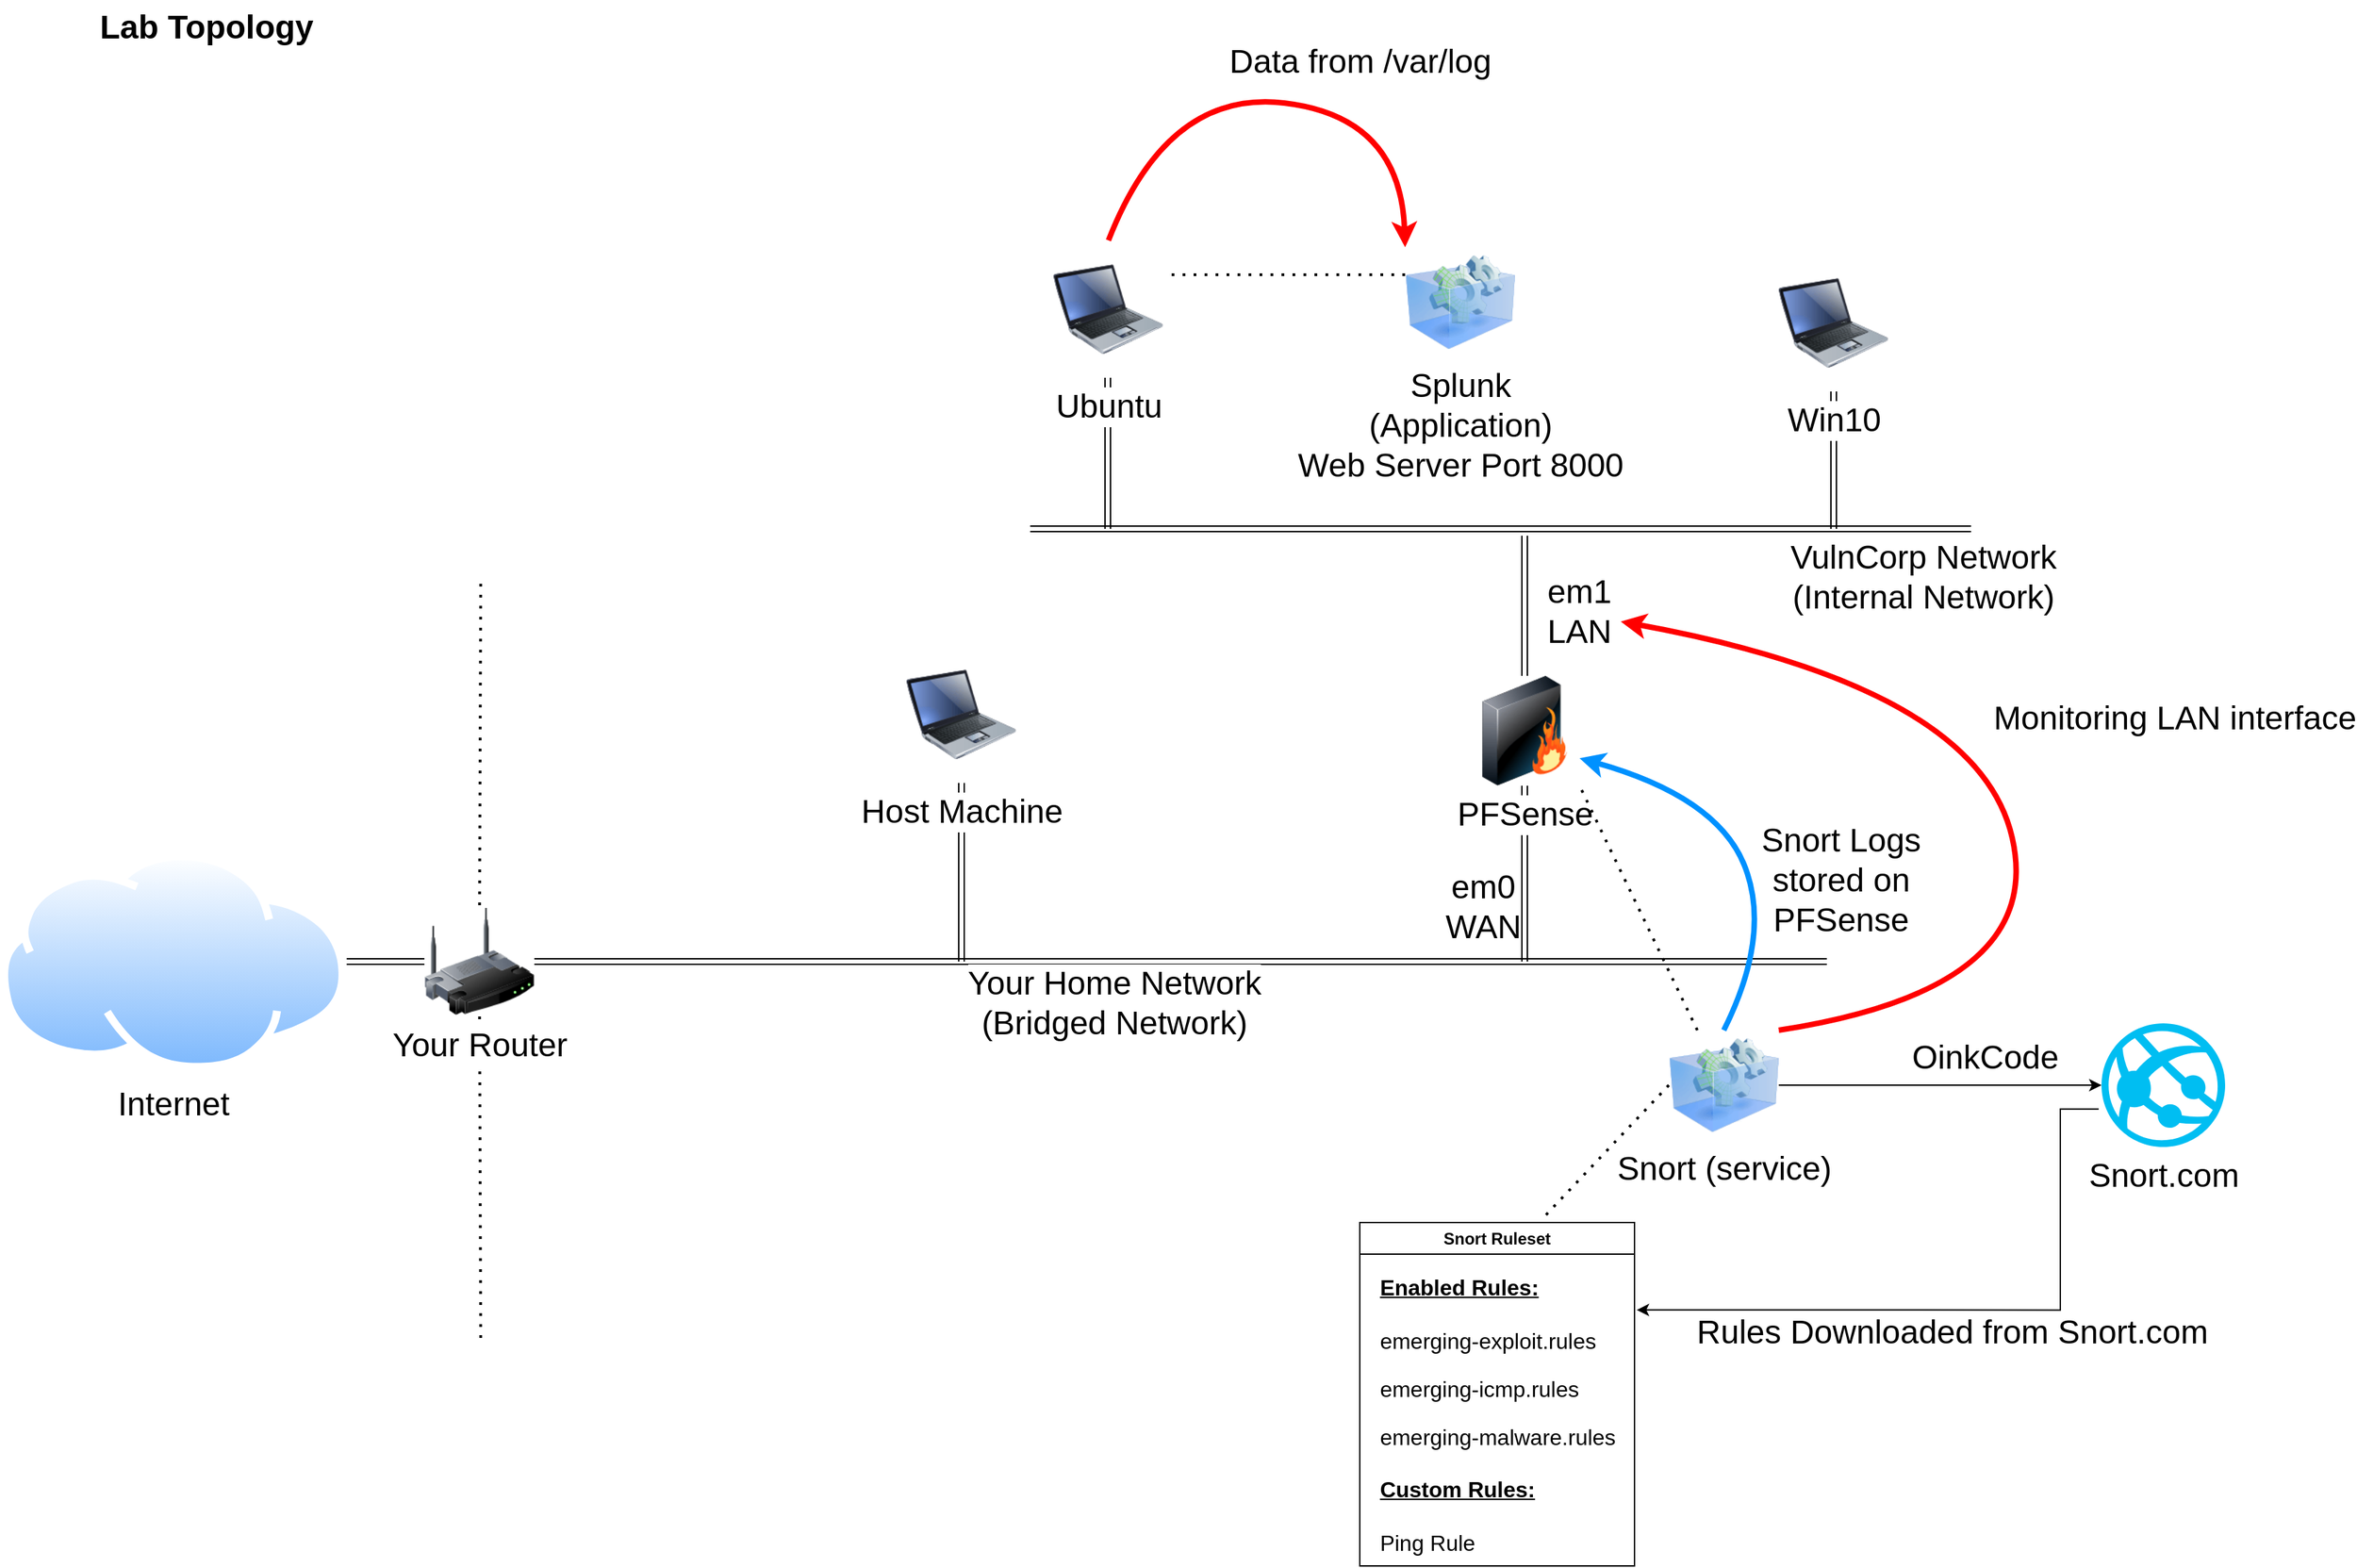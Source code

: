 <mxfile version="21.5.1" type="github">
  <diagram name="Page-1" id="e3a06f82-3646-2815-327d-82caf3d4e204">
    <mxGraphModel dx="1791" dy="1006" grid="1" gridSize="10" guides="1" tooltips="1" connect="1" arrows="1" fold="1" page="1" pageScale="1.5" pageWidth="1169" pageHeight="826" background="none" math="0" shadow="0">
      <root>
        <mxCell id="0" style=";html=1;" />
        <mxCell id="1" style=";html=1;" parent="0" />
        <mxCell id="J97jLcHY--1p8l95gELh-6" value="" style="shape=link;html=1;rounded=0;fontSize=24;labelBackgroundColor=none;" parent="1" source="m5fubWs7SPo7fRssxc15-1" edge="1">
          <mxGeometry width="100" relative="1" as="geometry">
            <mxPoint x="1219.5" y="625" as="sourcePoint" />
            <mxPoint x="1220" y="715" as="targetPoint" />
          </mxGeometry>
        </mxCell>
        <mxCell id="KqSf9Hwdw_-mJAA5NMdA-12" value="" style="shape=link;html=1;rounded=0;exitX=0.5;exitY=1;exitDx=0;exitDy=0;fontSize=24;labelBackgroundColor=none;" parent="1" source="KqSf9Hwdw_-mJAA5NMdA-11" edge="1">
          <mxGeometry width="100" relative="1" as="geometry">
            <mxPoint x="1315" y="130" as="sourcePoint" />
            <mxPoint x="1445" y="400" as="targetPoint" />
            <Array as="points">
              <mxPoint x="1445" y="340" />
            </Array>
          </mxGeometry>
        </mxCell>
        <mxCell id="KqSf9Hwdw_-mJAA5NMdA-5" value="" style="shape=link;html=1;rounded=0;exitX=0.5;exitY=1;exitDx=0;exitDy=0;fontSize=24;labelBackgroundColor=none;" parent="1" source="RgH2JHaKkqkQcPpsvsZi-15" edge="1">
          <mxGeometry width="100" relative="1" as="geometry">
            <mxPoint x="660" y="675" as="sourcePoint" />
            <mxPoint x="810" y="715" as="targetPoint" />
          </mxGeometry>
        </mxCell>
        <mxCell id="RgH2JHaKkqkQcPpsvsZi-17" value="" style="shape=link;html=1;rounded=0;exitX=1;exitY=0.5;exitDx=0;exitDy=0;fontSize=24;labelBackgroundColor=none;" parent="1" source="KqSf9Hwdw_-mJAA5NMdA-1" edge="1">
          <mxGeometry width="100" relative="1" as="geometry">
            <mxPoint x="900" y="795" as="sourcePoint" />
            <mxPoint x="1440" y="715" as="targetPoint" />
          </mxGeometry>
        </mxCell>
        <mxCell id="KqSf9Hwdw_-mJAA5NMdA-9" value="Your Home Network&lt;br&gt;(Bridged Network)" style="edgeLabel;html=1;align=center;verticalAlign=middle;resizable=0;points=[];fontSize=24;" parent="RgH2JHaKkqkQcPpsvsZi-17" vertex="1" connectable="0">
          <mxGeometry x="-0.124" y="1" relative="1" as="geometry">
            <mxPoint x="10" y="31" as="offset" />
          </mxGeometry>
        </mxCell>
        <mxCell id="6a7d8f32e03d9370-62" value="Lab Topology" style="text;strokeColor=none;fillColor=none;html=1;fontSize=24;fontStyle=1;verticalAlign=middle;align=center;fontColor=default;labelBackgroundColor=none;" parent="1" vertex="1">
          <mxGeometry x="130" y="15" width="260" height="40" as="geometry" />
        </mxCell>
        <mxCell id="RgH2JHaKkqkQcPpsvsZi-2" value="Internet" style="image;aspect=fixed;perimeter=ellipsePerimeter;html=1;align=center;shadow=0;dashed=0;spacingTop=3;image=img/lib/active_directory/internet_cloud.svg;fontSize=24;fontColor=default;labelBackgroundColor=none;" parent="1" vertex="1">
          <mxGeometry x="110" y="635.5" width="252.38" height="159" as="geometry" />
        </mxCell>
        <mxCell id="RgH2JHaKkqkQcPpsvsZi-4" value="" style="endArrow=none;dashed=1;html=1;dashPattern=1 3;strokeWidth=2;rounded=0;fontSize=24;fontColor=default;labelBackgroundColor=none;" parent="1" source="KqSf9Hwdw_-mJAA5NMdA-1" edge="1">
          <mxGeometry width="50" height="50" relative="1" as="geometry">
            <mxPoint x="460" y="440" as="sourcePoint" />
            <mxPoint x="460" y="990" as="targetPoint" />
          </mxGeometry>
        </mxCell>
        <mxCell id="RgH2JHaKkqkQcPpsvsZi-15" value="Host Machine" style="image;html=1;image=img/lib/clip_art/computers/Laptop_128x128.png;fontSize=24;labelBackgroundColor=default;" parent="1" vertex="1">
          <mxGeometry x="770" y="485" width="80" height="100" as="geometry" />
        </mxCell>
        <mxCell id="KqSf9Hwdw_-mJAA5NMdA-3" value="" style="shape=link;html=1;rounded=0;exitX=1;exitY=0.5;exitDx=0;exitDy=0;entryX=0;entryY=0.5;entryDx=0;entryDy=0;fontSize=24;labelBackgroundColor=none;" parent="1" source="RgH2JHaKkqkQcPpsvsZi-2" target="KqSf9Hwdw_-mJAA5NMdA-1" edge="1">
          <mxGeometry width="100" relative="1" as="geometry">
            <mxPoint x="362" y="715" as="sourcePoint" />
            <mxPoint x="1210" y="715" as="targetPoint" />
          </mxGeometry>
        </mxCell>
        <mxCell id="KqSf9Hwdw_-mJAA5NMdA-4" value="" style="endArrow=none;dashed=1;html=1;dashPattern=1 3;strokeWidth=2;rounded=0;fontSize=24;fontColor=default;labelBackgroundColor=none;" parent="1" target="KqSf9Hwdw_-mJAA5NMdA-1" edge="1">
          <mxGeometry width="50" height="50" relative="1" as="geometry">
            <mxPoint x="460" y="440" as="sourcePoint" />
            <mxPoint x="460" y="990" as="targetPoint" />
          </mxGeometry>
        </mxCell>
        <mxCell id="KqSf9Hwdw_-mJAA5NMdA-1" value="Your Router" style="image;html=1;image=img/lib/clip_art/networking/Wireless_Router_128x128.png;fontSize=24;" parent="1" vertex="1">
          <mxGeometry x="419" y="675" width="80" height="80" as="geometry" />
        </mxCell>
        <mxCell id="KqSf9Hwdw_-mJAA5NMdA-6" value="" style="shape=link;html=1;rounded=0;exitX=0.5;exitY=1;exitDx=0;exitDy=0;fontSize=24;labelBackgroundColor=none;" parent="1" edge="1">
          <mxGeometry width="100" relative="1" as="geometry">
            <mxPoint x="916.5" y="290" as="sourcePoint" />
            <mxPoint x="916.5" y="400" as="targetPoint" />
          </mxGeometry>
        </mxCell>
        <mxCell id="KqSf9Hwdw_-mJAA5NMdA-7" value="Ubuntu" style="image;html=1;image=img/lib/clip_art/computers/Laptop_128x128.png;fontSize=24;labelBackgroundColor=default;" parent="1" vertex="1">
          <mxGeometry x="877" y="190" width="80" height="100" as="geometry" />
        </mxCell>
        <mxCell id="KqSf9Hwdw_-mJAA5NMdA-8" value="" style="shape=link;html=1;rounded=0;fontSize=24;labelBackgroundColor=none;" parent="1" edge="1">
          <mxGeometry width="100" relative="1" as="geometry">
            <mxPoint x="1545" y="400" as="sourcePoint" />
            <mxPoint x="860" y="400" as="targetPoint" />
          </mxGeometry>
        </mxCell>
        <mxCell id="KqSf9Hwdw_-mJAA5NMdA-10" value="&lt;font style=&quot;font-size: 24px;&quot;&gt;VulnCorp Network&lt;br&gt;(Internal Network)&lt;br&gt;&lt;/font&gt;" style="edgeLabel;html=1;align=center;verticalAlign=middle;resizable=0;points=[];" parent="KqSf9Hwdw_-mJAA5NMdA-8" vertex="1" connectable="0">
          <mxGeometry x="0.562" y="-1" relative="1" as="geometry">
            <mxPoint x="500" y="36" as="offset" />
          </mxGeometry>
        </mxCell>
        <mxCell id="KqSf9Hwdw_-mJAA5NMdA-11" value="Win10" style="image;html=1;image=img/lib/clip_art/computers/Laptop_128x128.png;fontSize=24;labelBackgroundColor=default;" parent="1" vertex="1">
          <mxGeometry x="1405" y="200" width="80" height="100" as="geometry" />
        </mxCell>
        <mxCell id="m5fubWs7SPo7fRssxc15-1" value="PFSense" style="image;html=1;image=img/lib/clip_art/networking/Firewall_128x128.png;fontSize=24;" parent="1" vertex="1">
          <mxGeometry x="1180" y="507" width="80" height="80" as="geometry" />
        </mxCell>
        <mxCell id="m5fubWs7SPo7fRssxc15-2" value="" style="shape=link;html=1;rounded=0;fontSize=24;labelBackgroundColor=none;entryX=0.5;entryY=0;entryDx=0;entryDy=0;" parent="1" target="m5fubWs7SPo7fRssxc15-1" edge="1">
          <mxGeometry width="100" relative="1" as="geometry">
            <mxPoint x="1220" y="405" as="sourcePoint" />
            <mxPoint x="1200" y="517" as="targetPoint" />
          </mxGeometry>
        </mxCell>
        <mxCell id="J97jLcHY--1p8l95gELh-1" value="em0&lt;br&gt;WAN" style="text;html=1;strokeColor=none;fillColor=none;align=center;verticalAlign=middle;whiteSpace=wrap;rounded=0;fontSize=24;" parent="1" vertex="1">
          <mxGeometry x="1165" y="655" width="50" height="40" as="geometry" />
        </mxCell>
        <mxCell id="J97jLcHY--1p8l95gELh-4" value="em1&lt;br&gt;LAN" style="text;html=1;strokeColor=none;fillColor=none;align=center;verticalAlign=middle;whiteSpace=wrap;rounded=0;fontSize=24;" parent="1" vertex="1">
          <mxGeometry x="1230" y="445" width="60" height="30" as="geometry" />
        </mxCell>
        <mxCell id="0lCcuRJ2zNhaznUkWnLr-1" value="" style="endArrow=none;dashed=1;html=1;dashPattern=1 3;strokeWidth=2;rounded=0;entryX=1;entryY=1;entryDx=0;entryDy=0;" edge="1" parent="1" source="0lCcuRJ2zNhaznUkWnLr-3" target="m5fubWs7SPo7fRssxc15-1">
          <mxGeometry width="50" height="50" relative="1" as="geometry">
            <mxPoint x="1440" y="785" as="sourcePoint" />
            <mxPoint x="900" y="635" as="targetPoint" />
          </mxGeometry>
        </mxCell>
        <mxCell id="0lCcuRJ2zNhaznUkWnLr-9" style="edgeStyle=none;rounded=0;orthogonalLoop=1;jettySize=auto;html=1;exitX=1;exitY=0.5;exitDx=0;exitDy=0;entryX=0;entryY=0.5;entryDx=0;entryDy=0;entryPerimeter=0;" edge="1" parent="1" source="0lCcuRJ2zNhaznUkWnLr-3" target="0lCcuRJ2zNhaznUkWnLr-5">
          <mxGeometry relative="1" as="geometry" />
        </mxCell>
        <mxCell id="0lCcuRJ2zNhaznUkWnLr-10" value="&lt;font style=&quot;font-size: 24px;&quot;&gt;OinkCode&lt;/font&gt;" style="edgeLabel;html=1;align=center;verticalAlign=middle;resizable=0;points=[];" vertex="1" connectable="0" parent="0lCcuRJ2zNhaznUkWnLr-9">
          <mxGeometry x="0.278" relative="1" as="geometry">
            <mxPoint y="-20" as="offset" />
          </mxGeometry>
        </mxCell>
        <mxCell id="0lCcuRJ2zNhaznUkWnLr-3" value="Snort (service)" style="image;html=1;image=img/lib/clip_art/computers/Virtual_Application_128x128.png;fontSize=24;" vertex="1" parent="1">
          <mxGeometry x="1325" y="765" width="80" height="80" as="geometry" />
        </mxCell>
        <mxCell id="0lCcuRJ2zNhaznUkWnLr-5" value="Snort.com" style="verticalLabelPosition=bottom;html=1;verticalAlign=top;align=center;strokeColor=none;fillColor=#00BEF2;shape=mxgraph.azure.azure_website;pointerEvents=1;fontSize=24;" vertex="1" parent="1">
          <mxGeometry x="1640" y="760" width="90" height="90" as="geometry" />
        </mxCell>
        <mxCell id="0lCcuRJ2zNhaznUkWnLr-17" value="Snort Ruleset" style="swimlane;whiteSpace=wrap;html=1;" vertex="1" parent="1">
          <mxGeometry x="1100" y="905" width="200" height="250" as="geometry" />
        </mxCell>
        <mxCell id="0lCcuRJ2zNhaznUkWnLr-18" value="&lt;div style=&quot;text-align: left; font-size: 16px;&quot;&gt;&lt;span style=&quot;background-color: initial;&quot;&gt;&lt;font style=&quot;font-size: 16px;&quot;&gt;&lt;b style=&quot;&quot;&gt;&lt;u style=&quot;&quot;&gt;Enabled Rules:&lt;/u&gt;&lt;/b&gt;&lt;br&gt;&lt;br&gt;&lt;/font&gt;&lt;/span&gt;&lt;/div&gt;&lt;div style=&quot;text-align: left; font-size: 16px;&quot;&gt;&lt;span style=&quot;background-color: initial;&quot;&gt;&lt;font style=&quot;font-size: 16px;&quot;&gt;emerging-exploit.rules&lt;/font&gt;&lt;/span&gt;&lt;/div&gt;&lt;p style=&quot;font-size: 16px;&quot;&gt;&lt;/p&gt;&lt;div style=&quot;text-align: left; font-size: 16px;&quot;&gt;&lt;span style=&quot;background-color: initial;&quot;&gt;&lt;font style=&quot;font-size: 16px;&quot;&gt;emerging-icmp.rules&lt;/font&gt;&lt;/span&gt;&lt;/div&gt;&lt;p style=&quot;font-size: 16px;&quot;&gt;&lt;/p&gt;&lt;div style=&quot;text-align: left; font-size: 16px;&quot;&gt;&lt;span style=&quot;background-color: initial;&quot;&gt;&lt;font style=&quot;font-size: 16px;&quot;&gt;emerging-malware.rules&lt;br&gt;&lt;br&gt;&lt;b&gt;&lt;u&gt;Custom Rules:&lt;/u&gt;&lt;/b&gt;&lt;br&gt;&lt;br&gt;&lt;/font&gt;&lt;/span&gt;&lt;/div&gt;&lt;div style=&quot;text-align: left; font-size: 16px;&quot;&gt;&lt;span style=&quot;background-color: initial;&quot;&gt;&lt;font style=&quot;font-size: 16px;&quot;&gt;Ping Rule&lt;/font&gt;&lt;/span&gt;&lt;/div&gt;" style="text;html=1;align=center;verticalAlign=middle;resizable=0;points=[];autosize=1;strokeColor=none;fillColor=none;" vertex="1" parent="0lCcuRJ2zNhaznUkWnLr-17">
          <mxGeometry y="30" width="200" height="220" as="geometry" />
        </mxCell>
        <mxCell id="0lCcuRJ2zNhaznUkWnLr-22" value="" style="endArrow=none;dashed=1;html=1;dashPattern=1 3;strokeWidth=2;rounded=0;exitX=0;exitY=0.5;exitDx=0;exitDy=0;entryX=0.662;entryY=-0.009;entryDx=0;entryDy=0;entryPerimeter=0;" edge="1" parent="1" source="0lCcuRJ2zNhaznUkWnLr-3" target="0lCcuRJ2zNhaznUkWnLr-17">
          <mxGeometry width="50" height="50" relative="1" as="geometry">
            <mxPoint x="850" y="665" as="sourcePoint" />
            <mxPoint x="900" y="615" as="targetPoint" />
          </mxGeometry>
        </mxCell>
        <mxCell id="0lCcuRJ2zNhaznUkWnLr-23" value="" style="endArrow=none;html=1;rounded=0;entryX=-0.023;entryY=0.693;entryDx=0;entryDy=0;entryPerimeter=0;exitX=1.008;exitY=0.153;exitDx=0;exitDy=0;exitPerimeter=0;edgeStyle=orthogonalEdgeStyle;startArrow=classic;startFill=1;" edge="1" parent="1" source="0lCcuRJ2zNhaznUkWnLr-18" target="0lCcuRJ2zNhaznUkWnLr-5">
          <mxGeometry width="50" height="50" relative="1" as="geometry">
            <mxPoint x="850" y="665" as="sourcePoint" />
            <mxPoint x="900" y="615" as="targetPoint" />
            <Array as="points">
              <mxPoint x="1610" y="969" />
              <mxPoint x="1610" y="822" />
            </Array>
          </mxGeometry>
        </mxCell>
        <mxCell id="0lCcuRJ2zNhaznUkWnLr-24" value="Rules Downloaded from Snort.com" style="edgeLabel;html=1;align=center;verticalAlign=middle;resizable=0;points=[];fontSize=24;" vertex="1" connectable="0" parent="0lCcuRJ2zNhaznUkWnLr-23">
          <mxGeometry x="0.065" y="3" relative="1" as="geometry">
            <mxPoint x="-28" y="19" as="offset" />
          </mxGeometry>
        </mxCell>
        <mxCell id="0lCcuRJ2zNhaznUkWnLr-25" value="" style="curved=1;endArrow=classic;html=1;rounded=0;entryX=1;entryY=0.75;entryDx=0;entryDy=0;exitX=1;exitY=0;exitDx=0;exitDy=0;strokeColor=#ff0000;strokeWidth=4;" edge="1" parent="1" source="0lCcuRJ2zNhaznUkWnLr-3" target="J97jLcHY--1p8l95gELh-4">
          <mxGeometry width="50" height="50" relative="1" as="geometry">
            <mxPoint x="1440" y="655" as="sourcePoint" />
            <mxPoint x="1490" y="605" as="targetPoint" />
            <Array as="points">
              <mxPoint x="1600" y="735" />
              <mxPoint x="1550" y="515" />
            </Array>
          </mxGeometry>
        </mxCell>
        <mxCell id="0lCcuRJ2zNhaznUkWnLr-26" value="Monitoring LAN interface" style="edgeLabel;html=1;align=center;verticalAlign=middle;resizable=0;points=[];fontSize=24;" vertex="1" connectable="0" parent="0lCcuRJ2zNhaznUkWnLr-25">
          <mxGeometry x="0.122" y="2" relative="1" as="geometry">
            <mxPoint x="136" y="-14" as="offset" />
          </mxGeometry>
        </mxCell>
        <mxCell id="0lCcuRJ2zNhaznUkWnLr-29" value="" style="curved=1;endArrow=classic;html=1;rounded=0;entryX=1;entryY=0.75;entryDx=0;entryDy=0;exitX=0.5;exitY=0;exitDx=0;exitDy=0;strokeColor=#0091ff;strokeWidth=4;" edge="1" parent="1" source="0lCcuRJ2zNhaznUkWnLr-3" target="m5fubWs7SPo7fRssxc15-1">
          <mxGeometry width="50" height="50" relative="1" as="geometry">
            <mxPoint x="1115" y="794.5" as="sourcePoint" />
            <mxPoint x="930" y="497.5" as="targetPoint" />
            <Array as="points">
              <mxPoint x="1400" y="695" />
              <mxPoint x="1360" y="595" />
            </Array>
          </mxGeometry>
        </mxCell>
        <mxCell id="0lCcuRJ2zNhaznUkWnLr-30" value="Snort Logs &lt;br&gt;stored on&lt;br&gt;PFSense" style="edgeLabel;html=1;align=center;verticalAlign=middle;resizable=0;points=[];fontSize=24;" vertex="1" connectable="0" parent="0lCcuRJ2zNhaznUkWnLr-29">
          <mxGeometry x="0.122" y="2" relative="1" as="geometry">
            <mxPoint x="83" y="38" as="offset" />
          </mxGeometry>
        </mxCell>
        <mxCell id="0lCcuRJ2zNhaznUkWnLr-33" value="Splunk&lt;br&gt;(Application)&lt;br&gt;Web Server Port 8000" style="image;html=1;image=img/lib/clip_art/computers/Virtual_Application_128x128.png;fontSize=24;" vertex="1" parent="1">
          <mxGeometry x="1133" y="195" width="80" height="80" as="geometry" />
        </mxCell>
        <mxCell id="0lCcuRJ2zNhaznUkWnLr-34" value="" style="endArrow=none;dashed=1;html=1;dashPattern=1 3;strokeWidth=2;rounded=0;exitX=0;exitY=0.25;exitDx=0;exitDy=0;entryX=1;entryY=0.25;entryDx=0;entryDy=0;" edge="1" parent="1" source="0lCcuRJ2zNhaznUkWnLr-33" target="KqSf9Hwdw_-mJAA5NMdA-7">
          <mxGeometry width="50" height="50" relative="1" as="geometry">
            <mxPoint x="850" y="495" as="sourcePoint" />
            <mxPoint x="1040" y="205" as="targetPoint" />
          </mxGeometry>
        </mxCell>
        <mxCell id="0lCcuRJ2zNhaznUkWnLr-36" value="" style="curved=1;endArrow=none;html=1;rounded=0;entryX=0.5;entryY=0;entryDx=0;entryDy=0;exitX=0;exitY=0;exitDx=0;exitDy=0;strokeColor=#ff0000;strokeWidth=4;startArrow=classic;startFill=1;endFill=0;" edge="1" parent="1" source="0lCcuRJ2zNhaznUkWnLr-33" target="KqSf9Hwdw_-mJAA5NMdA-7">
          <mxGeometry width="50" height="50" relative="1" as="geometry">
            <mxPoint x="1105" y="297.5" as="sourcePoint" />
            <mxPoint x="990" y="0.5" as="targetPoint" />
            <Array as="points">
              <mxPoint x="1130" y="100" />
              <mxPoint x="960" y="80" />
            </Array>
          </mxGeometry>
        </mxCell>
        <mxCell id="0lCcuRJ2zNhaznUkWnLr-37" value="Data from /var/log" style="edgeLabel;html=1;align=center;verticalAlign=middle;resizable=0;points=[];fontSize=24;" vertex="1" connectable="0" parent="0lCcuRJ2zNhaznUkWnLr-36">
          <mxGeometry x="0.122" y="2" relative="1" as="geometry">
            <mxPoint x="90" y="-28" as="offset" />
          </mxGeometry>
        </mxCell>
      </root>
    </mxGraphModel>
  </diagram>
</mxfile>
